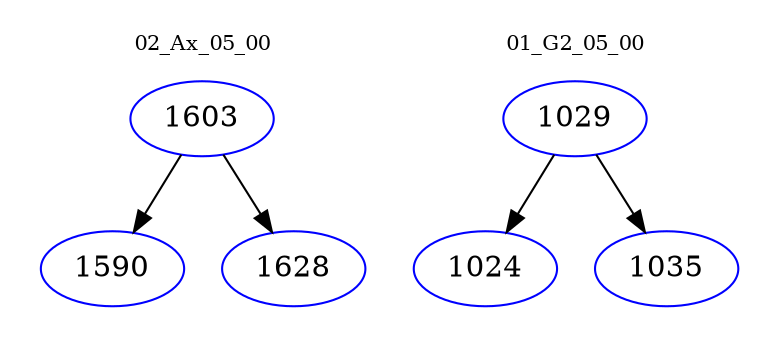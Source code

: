 digraph{
subgraph cluster_0 {
color = white
label = "02_Ax_05_00";
fontsize=10;
T0_1603 [label="1603", color="blue"]
T0_1603 -> T0_1590 [color="black"]
T0_1590 [label="1590", color="blue"]
T0_1603 -> T0_1628 [color="black"]
T0_1628 [label="1628", color="blue"]
}
subgraph cluster_1 {
color = white
label = "01_G2_05_00";
fontsize=10;
T1_1029 [label="1029", color="blue"]
T1_1029 -> T1_1024 [color="black"]
T1_1024 [label="1024", color="blue"]
T1_1029 -> T1_1035 [color="black"]
T1_1035 [label="1035", color="blue"]
}
}
